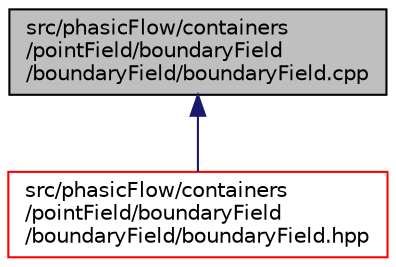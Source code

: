 digraph "src/phasicFlow/containers/pointField/boundaryField/boundaryField/boundaryField.cpp"
{
 // LATEX_PDF_SIZE
  edge [fontname="Helvetica",fontsize="10",labelfontname="Helvetica",labelfontsize="10"];
  node [fontname="Helvetica",fontsize="10",shape=record];
  Node1 [label="src/phasicFlow/containers\l/pointField/boundaryField\l/boundaryField/boundaryField.cpp",height=0.2,width=0.4,color="black", fillcolor="grey75", style="filled", fontcolor="black",tooltip=" "];
  Node1 -> Node2 [dir="back",color="midnightblue",fontsize="10",style="solid",fontname="Helvetica"];
  Node2 [label="src/phasicFlow/containers\l/pointField/boundaryField\l/boundaryField/boundaryField.hpp",height=0.2,width=0.4,color="red", fillcolor="white", style="filled",URL="$boundaryField_8hpp.html",tooltip=" "];
}
